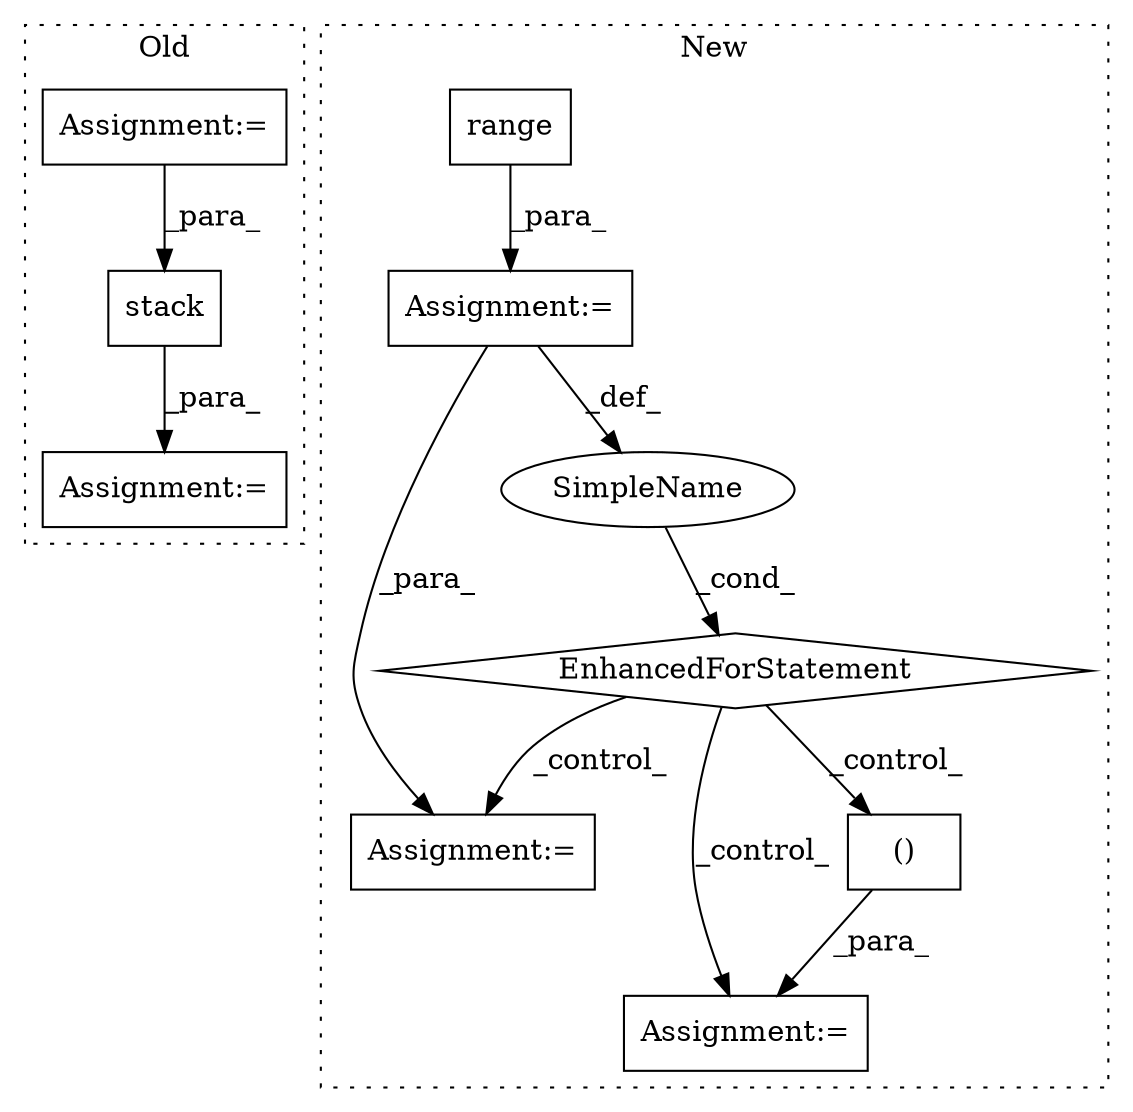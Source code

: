 digraph G {
subgraph cluster0 {
1 [label="stack" a="32" s="1530,1576" l="15,2" shape="box"];
4 [label="Assignment:=" a="7" s="1690" l="1" shape="box"];
7 [label="Assignment:=" a="7" s="1440" l="1" shape="box"];
label = "Old";
style="dotted";
}
subgraph cluster1 {
2 [label="EnhancedForStatement" a="70" s="1554,1634" l="61,2" shape="diamond"];
3 [label="Assignment:=" a="7" s="1554,1634" l="61,2" shape="box"];
5 [label="Assignment:=" a="7" s="1845" l="1" shape="box"];
6 [label="SimpleName" a="42" s="1619" l="1" shape="ellipse"];
8 [label="Assignment:=" a="7" s="1652" l="2" shape="box"];
9 [label="()" a="106" s="1737" l="27" shape="box"];
10 [label="range" a="32" s="1623,1633" l="6,1" shape="box"];
label = "New";
style="dotted";
}
1 -> 4 [label="_para_"];
2 -> 5 [label="_control_"];
2 -> 9 [label="_control_"];
2 -> 8 [label="_control_"];
3 -> 6 [label="_def_"];
3 -> 8 [label="_para_"];
6 -> 2 [label="_cond_"];
7 -> 1 [label="_para_"];
9 -> 5 [label="_para_"];
10 -> 3 [label="_para_"];
}
